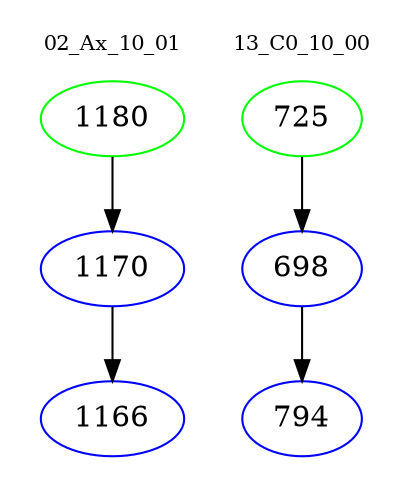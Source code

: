 digraph{
subgraph cluster_0 {
color = white
label = "02_Ax_10_01";
fontsize=10;
T0_1180 [label="1180", color="green"]
T0_1180 -> T0_1170 [color="black"]
T0_1170 [label="1170", color="blue"]
T0_1170 -> T0_1166 [color="black"]
T0_1166 [label="1166", color="blue"]
}
subgraph cluster_1 {
color = white
label = "13_C0_10_00";
fontsize=10;
T1_725 [label="725", color="green"]
T1_725 -> T1_698 [color="black"]
T1_698 [label="698", color="blue"]
T1_698 -> T1_794 [color="black"]
T1_794 [label="794", color="blue"]
}
}
